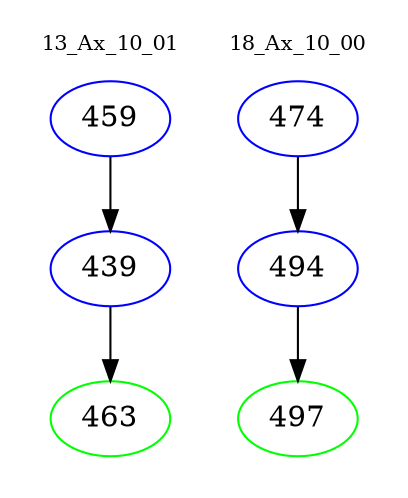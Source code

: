 digraph{
subgraph cluster_0 {
color = white
label = "13_Ax_10_01";
fontsize=10;
T0_459 [label="459", color="blue"]
T0_459 -> T0_439 [color="black"]
T0_439 [label="439", color="blue"]
T0_439 -> T0_463 [color="black"]
T0_463 [label="463", color="green"]
}
subgraph cluster_1 {
color = white
label = "18_Ax_10_00";
fontsize=10;
T1_474 [label="474", color="blue"]
T1_474 -> T1_494 [color="black"]
T1_494 [label="494", color="blue"]
T1_494 -> T1_497 [color="black"]
T1_497 [label="497", color="green"]
}
}

